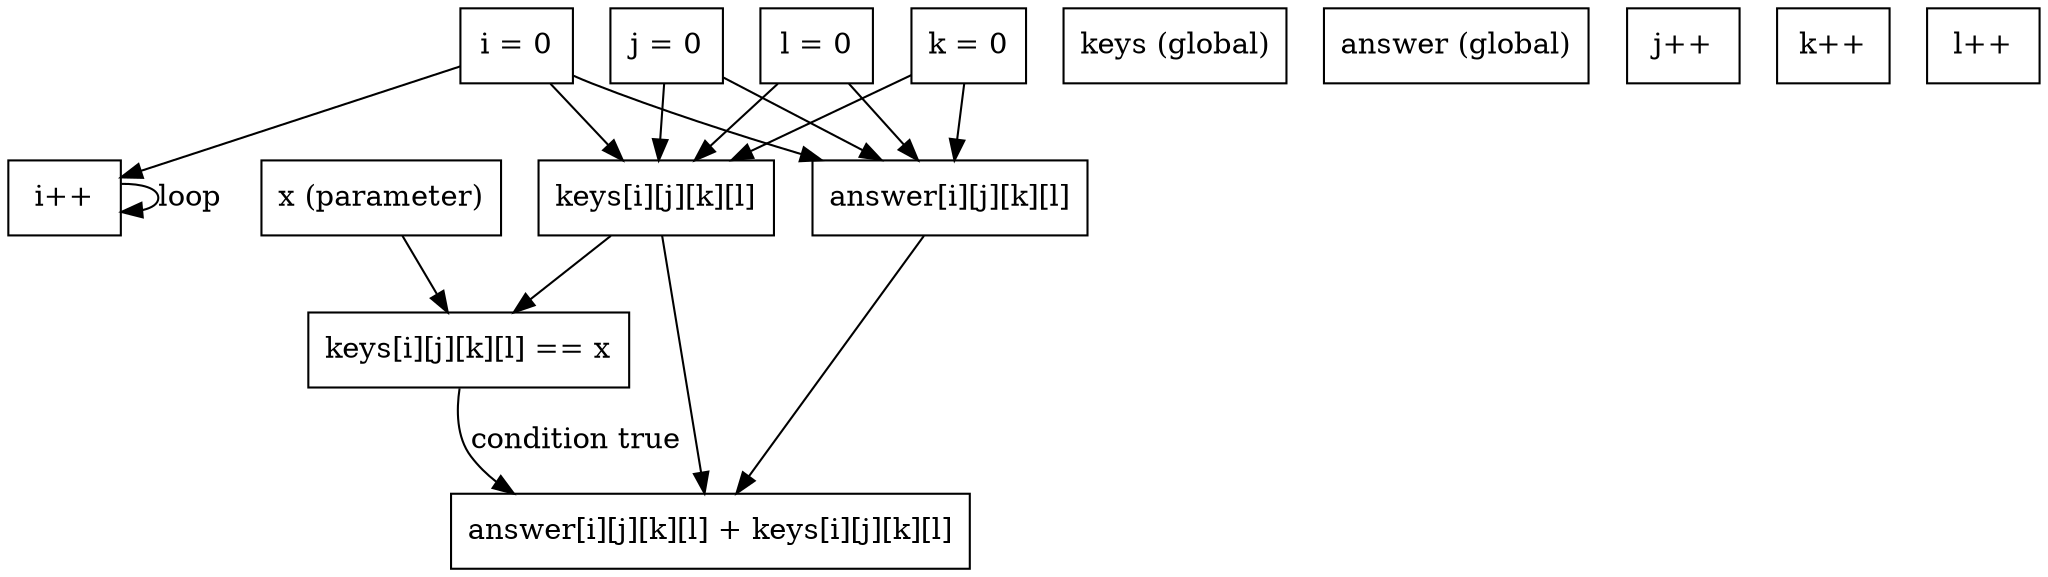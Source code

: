 digraph DFG_foo {
  node [shape=box];
  x [label="x (parameter)"];
  keys [label="keys (global)"];
  answer [label="answer (global)"];
  i0 [label="i = 0"];
  j0 [label="j = 0"];
  k0 [label="k = 0"];
  l0 [label="l = 0"];
  i_inc [label="i++"];
  j_inc [label="j++"];
  k_inc [label="k++"];
  l_inc [label="l++"];
  access_keys [label="keys[i][j][k][l]"];
  access_answer [label="answer[i][j][k][l]"];
  cond [label="keys[i][j][k][l] == x"];
  return_val [label="answer[i][j][k][l] + keys[i][j][k][l]"];

  i0 -> i_inc;
  i_inc -> i_inc [label="loop"];
  i0 -> access_keys;
  i0 -> access_answer;
  j0 -> access_keys;
  j0 -> access_answer;
  k0 -> access_keys;
  k0 -> access_answer;
  l0 -> access_keys;
  l0 -> access_answer;
  access_keys -> cond;
  x -> cond;
  cond -> return_val [label="condition true"];
  access_keys -> return_val;
  access_answer -> return_val;
}